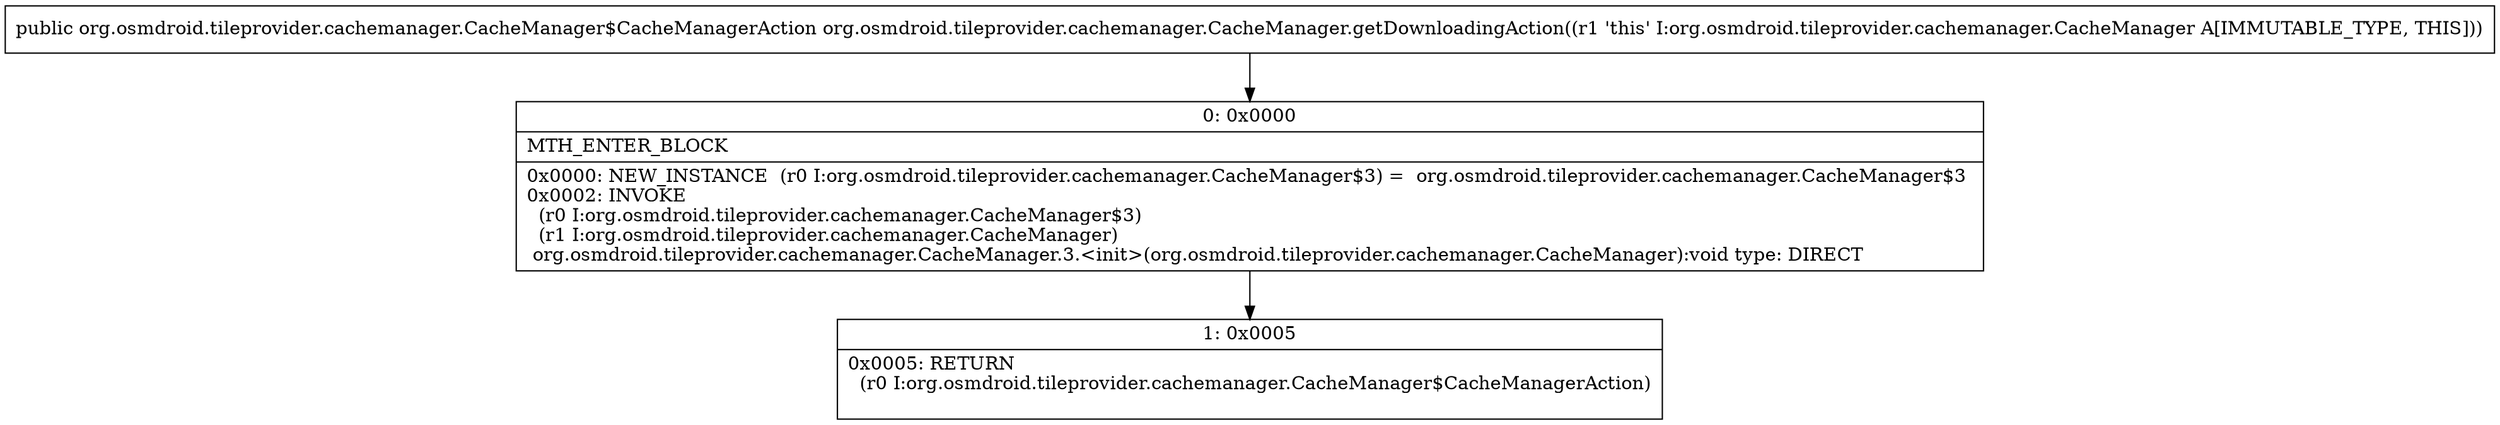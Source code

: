 digraph "CFG fororg.osmdroid.tileprovider.cachemanager.CacheManager.getDownloadingAction()Lorg\/osmdroid\/tileprovider\/cachemanager\/CacheManager$CacheManagerAction;" {
Node_0 [shape=record,label="{0\:\ 0x0000|MTH_ENTER_BLOCK\l|0x0000: NEW_INSTANCE  (r0 I:org.osmdroid.tileprovider.cachemanager.CacheManager$3) =  org.osmdroid.tileprovider.cachemanager.CacheManager$3 \l0x0002: INVOKE  \l  (r0 I:org.osmdroid.tileprovider.cachemanager.CacheManager$3)\l  (r1 I:org.osmdroid.tileprovider.cachemanager.CacheManager)\l org.osmdroid.tileprovider.cachemanager.CacheManager.3.\<init\>(org.osmdroid.tileprovider.cachemanager.CacheManager):void type: DIRECT \l}"];
Node_1 [shape=record,label="{1\:\ 0x0005|0x0005: RETURN  \l  (r0 I:org.osmdroid.tileprovider.cachemanager.CacheManager$CacheManagerAction)\l \l}"];
MethodNode[shape=record,label="{public org.osmdroid.tileprovider.cachemanager.CacheManager$CacheManagerAction org.osmdroid.tileprovider.cachemanager.CacheManager.getDownloadingAction((r1 'this' I:org.osmdroid.tileprovider.cachemanager.CacheManager A[IMMUTABLE_TYPE, THIS])) }"];
MethodNode -> Node_0;
Node_0 -> Node_1;
}

